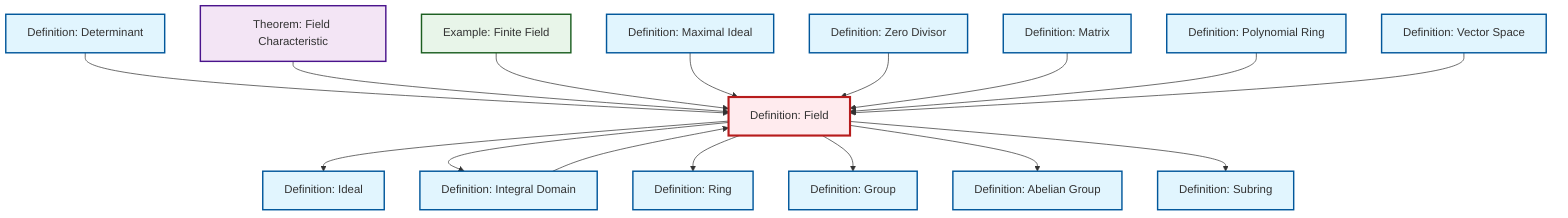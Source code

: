 graph TD
    classDef definition fill:#e1f5fe,stroke:#01579b,stroke-width:2px
    classDef theorem fill:#f3e5f5,stroke:#4a148c,stroke-width:2px
    classDef axiom fill:#fff3e0,stroke:#e65100,stroke-width:2px
    classDef example fill:#e8f5e9,stroke:#1b5e20,stroke-width:2px
    classDef current fill:#ffebee,stroke:#b71c1c,stroke-width:3px
    def-maximal-ideal["Definition: Maximal Ideal"]:::definition
    def-ring["Definition: Ring"]:::definition
    def-field["Definition: Field"]:::definition
    def-abelian-group["Definition: Abelian Group"]:::definition
    def-vector-space["Definition: Vector Space"]:::definition
    def-subring["Definition: Subring"]:::definition
    def-group["Definition: Group"]:::definition
    ex-finite-field["Example: Finite Field"]:::example
    def-determinant["Definition: Determinant"]:::definition
    def-ideal["Definition: Ideal"]:::definition
    def-zero-divisor["Definition: Zero Divisor"]:::definition
    thm-field-characteristic["Theorem: Field Characteristic"]:::theorem
    def-integral-domain["Definition: Integral Domain"]:::definition
    def-matrix["Definition: Matrix"]:::definition
    def-polynomial-ring["Definition: Polynomial Ring"]:::definition
    def-determinant --> def-field
    thm-field-characteristic --> def-field
    def-field --> def-ideal
    ex-finite-field --> def-field
    def-maximal-ideal --> def-field
    def-field --> def-integral-domain
    def-field --> def-ring
    def-field --> def-group
    def-field --> def-abelian-group
    def-integral-domain --> def-field
    def-zero-divisor --> def-field
    def-matrix --> def-field
    def-polynomial-ring --> def-field
    def-field --> def-subring
    def-vector-space --> def-field
    class def-field current